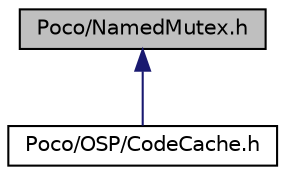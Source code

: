 digraph "Poco/NamedMutex.h"
{
 // LATEX_PDF_SIZE
  edge [fontname="Helvetica",fontsize="10",labelfontname="Helvetica",labelfontsize="10"];
  node [fontname="Helvetica",fontsize="10",shape=record];
  Node1 [label="Poco/NamedMutex.h",height=0.2,width=0.4,color="black", fillcolor="grey75", style="filled", fontcolor="black",tooltip=" "];
  Node1 -> Node2 [dir="back",color="midnightblue",fontsize="10",style="solid",fontname="Helvetica"];
  Node2 [label="Poco/OSP/CodeCache.h",height=0.2,width=0.4,color="black", fillcolor="white", style="filled",URL="$CodeCache_8h.html",tooltip=" "];
}
